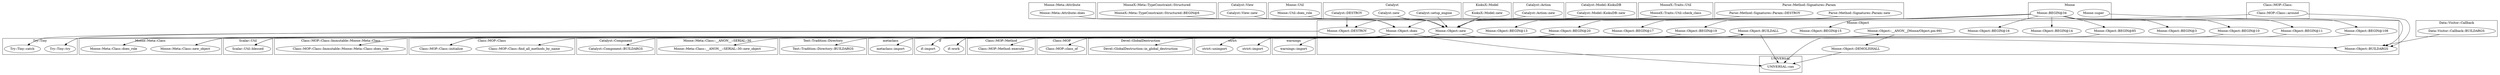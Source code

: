 digraph {
graph [overlap=false]
subgraph cluster_Catalyst {
	label="Catalyst";
	"Catalyst::DESTROY";
	"Catalyst::setup_engine";
	"Catalyst::new";
}
subgraph cluster_KiokuX_Model {
	label="KiokuX::Model";
	"KiokuX::Model::new";
}
subgraph cluster_Catalyst_Component {
	label="Catalyst::Component";
	"Catalyst::Component::BUILDARGS";
}
subgraph cluster_Scalar_Util {
	label="Scalar::Util";
	"Scalar::Util::blessed";
}
subgraph cluster_Moose_Meta_Class___ANON___SERIAL_30 {
	label="Moose::Meta::Class::__ANON__::SERIAL::30";
	"Moose::Meta::Class::__ANON__::SERIAL::30::new_object";
}
subgraph cluster_Class_MOP_Method {
	label="Class::MOP::Method";
	"Class::MOP::Method::execute";
}
subgraph cluster_Catalyst_Action {
	label="Catalyst::Action";
	"Catalyst::Action::new";
}
subgraph cluster_Class_MOP_Class_Immutable_Moose_Meta_Class {
	label="Class::MOP::Class::Immutable::Moose::Meta::Class";
	"Class::MOP::Class::Immutable::Moose::Meta::Class::does_role";
}
subgraph cluster_Try_Tiny {
	label="Try::Tiny";
	"Try::Tiny::catch";
	"Try::Tiny::try";
}
subgraph cluster_metaclass {
	label="metaclass";
	"metaclass::import";
}
subgraph cluster_UNIVERSAL {
	label="UNIVERSAL";
	"UNIVERSAL::can";
}
subgraph cluster_Moose_Meta_Class {
	label="Moose::Meta::Class";
	"Moose::Meta::Class::new_object";
	"Moose::Meta::Class::does_role";
}
subgraph cluster_Devel_GlobalDestruction {
	label="Devel::GlobalDestruction";
	"Devel::GlobalDestruction::in_global_destruction";
}
subgraph cluster_Class_MOP_Class_ {
	label="Class::MOP::Class:";
	"Class::MOP::Class:::around";
}
subgraph cluster_Catalyst_Model_KiokuDB {
	label="Catalyst::Model::KiokuDB";
	"Catalyst::Model::KiokuDB::new";
}
subgraph cluster_warnings {
	label="warnings";
	"warnings::import";
}
subgraph cluster_MooseX_Traits_Util {
	label="MooseX::Traits::Util";
	"MooseX::Traits::Util::check_class";
}
subgraph cluster_Parse_Method_Signatures_Param {
	label="Parse::Method::Signatures::Param";
	"Parse::Method::Signatures::Param::new";
	"Parse::Method::Signatures::Param::DESTROY";
}
subgraph cluster_Class_MOP_Class {
	label="Class::MOP::Class";
	"Class::MOP::Class::find_all_methods_by_name";
	"Class::MOP::Class::initialize";
}
subgraph cluster_Moose_Object {
	label="Moose::Object";
	"Moose::Object::BEGIN@108";
	"Moose::Object::does";
	"Moose::Object::new";
	"Moose::Object::BEGIN@3";
	"Moose::Object::BEGIN@14";
	"Moose::Object::BEGIN@16";
	"Moose::Object::BUILDARGS";
	"Moose::Object::BEGIN@20";
	"Moose::Object::BUILDALL";
	"Moose::Object::__ANON__[Moose/Object.pm:99]";
	"Moose::Object::BEGIN@15";
	"Moose::Object::DESTROY";
	"Moose::Object::BEGIN@17";
	"Moose::Object::BEGIN@13";
	"Moose::Object::BEGIN@85";
	"Moose::Object::DEMOLISHALL";
	"Moose::Object::BEGIN@11";
	"Moose::Object::BEGIN@19";
	"Moose::Object::BEGIN@10";
}
subgraph cluster_Moose {
	label="Moose";
	"Moose::super";
	"Moose::BEGIN@34";
}
subgraph cluster_Moose_Meta_Attribute {
	label="Moose::Meta::Attribute";
	"Moose::Meta::Attribute::does";
}
subgraph cluster_MooseX_Meta_TypeConstraint_Structured {
	label="MooseX::Meta::TypeConstraint::Structured";
	"MooseX::Meta::TypeConstraint::Structured::BEGIN@6";
}
subgraph cluster_Data_Visitor_Callback {
	label="Data::Visitor::Callback";
	"Data::Visitor::Callback::BUILDARGS";
}
subgraph cluster_Catalyst_View {
	label="Catalyst::View";
	"Catalyst::View::new";
}
subgraph cluster_Text_Tradition_Directory {
	label="Text::Tradition::Directory";
	"Text::Tradition::Directory::BUILDARGS";
}
subgraph cluster_if {
	label="if";
	"if::import";
	"if::work";
}
subgraph cluster_Moose_Util {
	label="Moose::Util";
	"Moose::Util::does_role";
}
subgraph cluster_strict {
	label="strict";
	"strict::unimport";
	"strict::import";
}
subgraph cluster_Class_MOP {
	label="Class::MOP";
	"Class::MOP::class_of";
}
"Moose::Object::new" -> "Scalar::Util::blessed";
"Moose::Object::does" -> "Scalar::Util::blessed";
"Moose::BEGIN@34" -> "Moose::Object::BEGIN@10";
"Moose::Object::does" -> "Moose::Meta::Class::does_role";
"Moose::Object::BEGIN@19" -> "if::work";
"Moose::Object::BEGIN@20" -> "if::work";
"Moose::BEGIN@34" -> "Moose::Object::BEGIN@14";
"Moose::BEGIN@34" -> "Moose::Object::BEGIN@85";
"Moose::Object::DESTROY" -> "Try::Tiny::try";
"Moose::BEGIN@34" -> "Moose::Object::BEGIN@16";
"Moose::super" -> "Moose::Object::BUILDARGS";
"Moose::Object::new" -> "Moose::Object::BUILDARGS";
"Class::MOP::Class:::around" -> "Moose::Object::BUILDARGS";
"Data::Visitor::Callback::BUILDARGS" -> "Moose::Object::BUILDARGS";
"Moose::Object::BEGIN@20" -> "metaclass::import";
"Moose::BEGIN@34" -> "Moose::Object::BEGIN@20";
"Moose::Object::DESTROY" -> "Try::Tiny::catch";
"Moose::Meta::Class::new_object" -> "Moose::Object::BUILDALL";
"Moose::Object::BEGIN@10" -> "strict::import";
"KiokuX::Model::new" -> "Moose::Object::new";
"Catalyst::setup_engine" -> "Moose::Object::new";
"Catalyst::Action::new" -> "Moose::Object::new";
"Catalyst::View::new" -> "Moose::Object::new";
"Catalyst::new" -> "Moose::Object::new";
"Parse::Method::Signatures::Param::new" -> "Moose::Object::new";
"MooseX::Meta::TypeConstraint::Structured::BEGIN@6" -> "Moose::Object::new";
"Catalyst::Model::KiokuDB::new" -> "Moose::Object::new";
"Class::MOP::Class:::around" -> "Moose::Object::new";
"Moose::BEGIN@34" -> "Moose::Object::BEGIN@3";
"Moose::Util::does_role" -> "Moose::Object::does";
"MooseX::Traits::Util::check_class" -> "Moose::Object::does";
"Moose::Meta::Attribute::does" -> "Moose::Object::does";
"Moose::BEGIN@34" -> "Moose::Object::BEGIN@11";
"Moose::Object::new" -> "Text::Tradition::Directory::BUILDARGS";
"Catalyst::DESTROY" -> "Moose::Object::DESTROY";
"Parse::Method::Signatures::Param::DESTROY" -> "Moose::Object::DESTROY";
"Moose::Object::BEGIN@108" -> "UNIVERSAL::can";
"Moose::Object::DEMOLISHALL" -> "UNIVERSAL::can";
"Moose::Object::does" -> "UNIVERSAL::can";
"Moose::Object::BUILDALL" -> "UNIVERSAL::can";
"Moose::Object::BEGIN@85" -> "strict::unimport";
"Moose::Object::BEGIN@11" -> "warnings::import";
"Moose::Object::does" -> "Class::MOP::Class::Immutable::Moose::Meta::Class::does_role";
"Moose::Object::new" -> "Moose::Meta::Class::new_object";
"Moose::Object::new" -> "Class::MOP::Class::initialize";
"Moose::Object::does" -> "Class::MOP::Class::initialize";
"Moose::BEGIN@34" -> "Moose::Object::BEGIN@108";
"Moose::BEGIN@34" -> "Moose::Object::BEGIN@19";
"Moose::Object::__ANON__[Moose/Object.pm:99]" -> "Devel::GlobalDestruction::in_global_destruction";
"Moose::Object::BEGIN@20" -> "if::import";
"Moose::Object::BEGIN@19" -> "if::import";
"Try::Tiny::try" -> "Moose::Object::__ANON__[Moose/Object.pm:99]";
"Moose::BEGIN@34" -> "Moose::Object::BEGIN@17";
"Moose::Object::BUILDALL" -> "Class::MOP::Class::find_all_methods_by_name";
"Moose::Object::new" -> "Catalyst::Component::BUILDARGS";
"Moose::BEGIN@34" -> "Moose::Object::BEGIN@15";
"Moose::Object::BUILDALL" -> "Class::MOP::class_of";
"Moose::Object::new" -> "Moose::Meta::Class::__ANON__::SERIAL::30::new_object";
"Moose::Object::__ANON__[Moose/Object.pm:99]" -> "Moose::Object::DEMOLISHALL";
"Moose::Object::BUILDALL" -> "Class::MOP::Method::execute";
"Moose::BEGIN@34" -> "Moose::Object::BEGIN@13";
}
